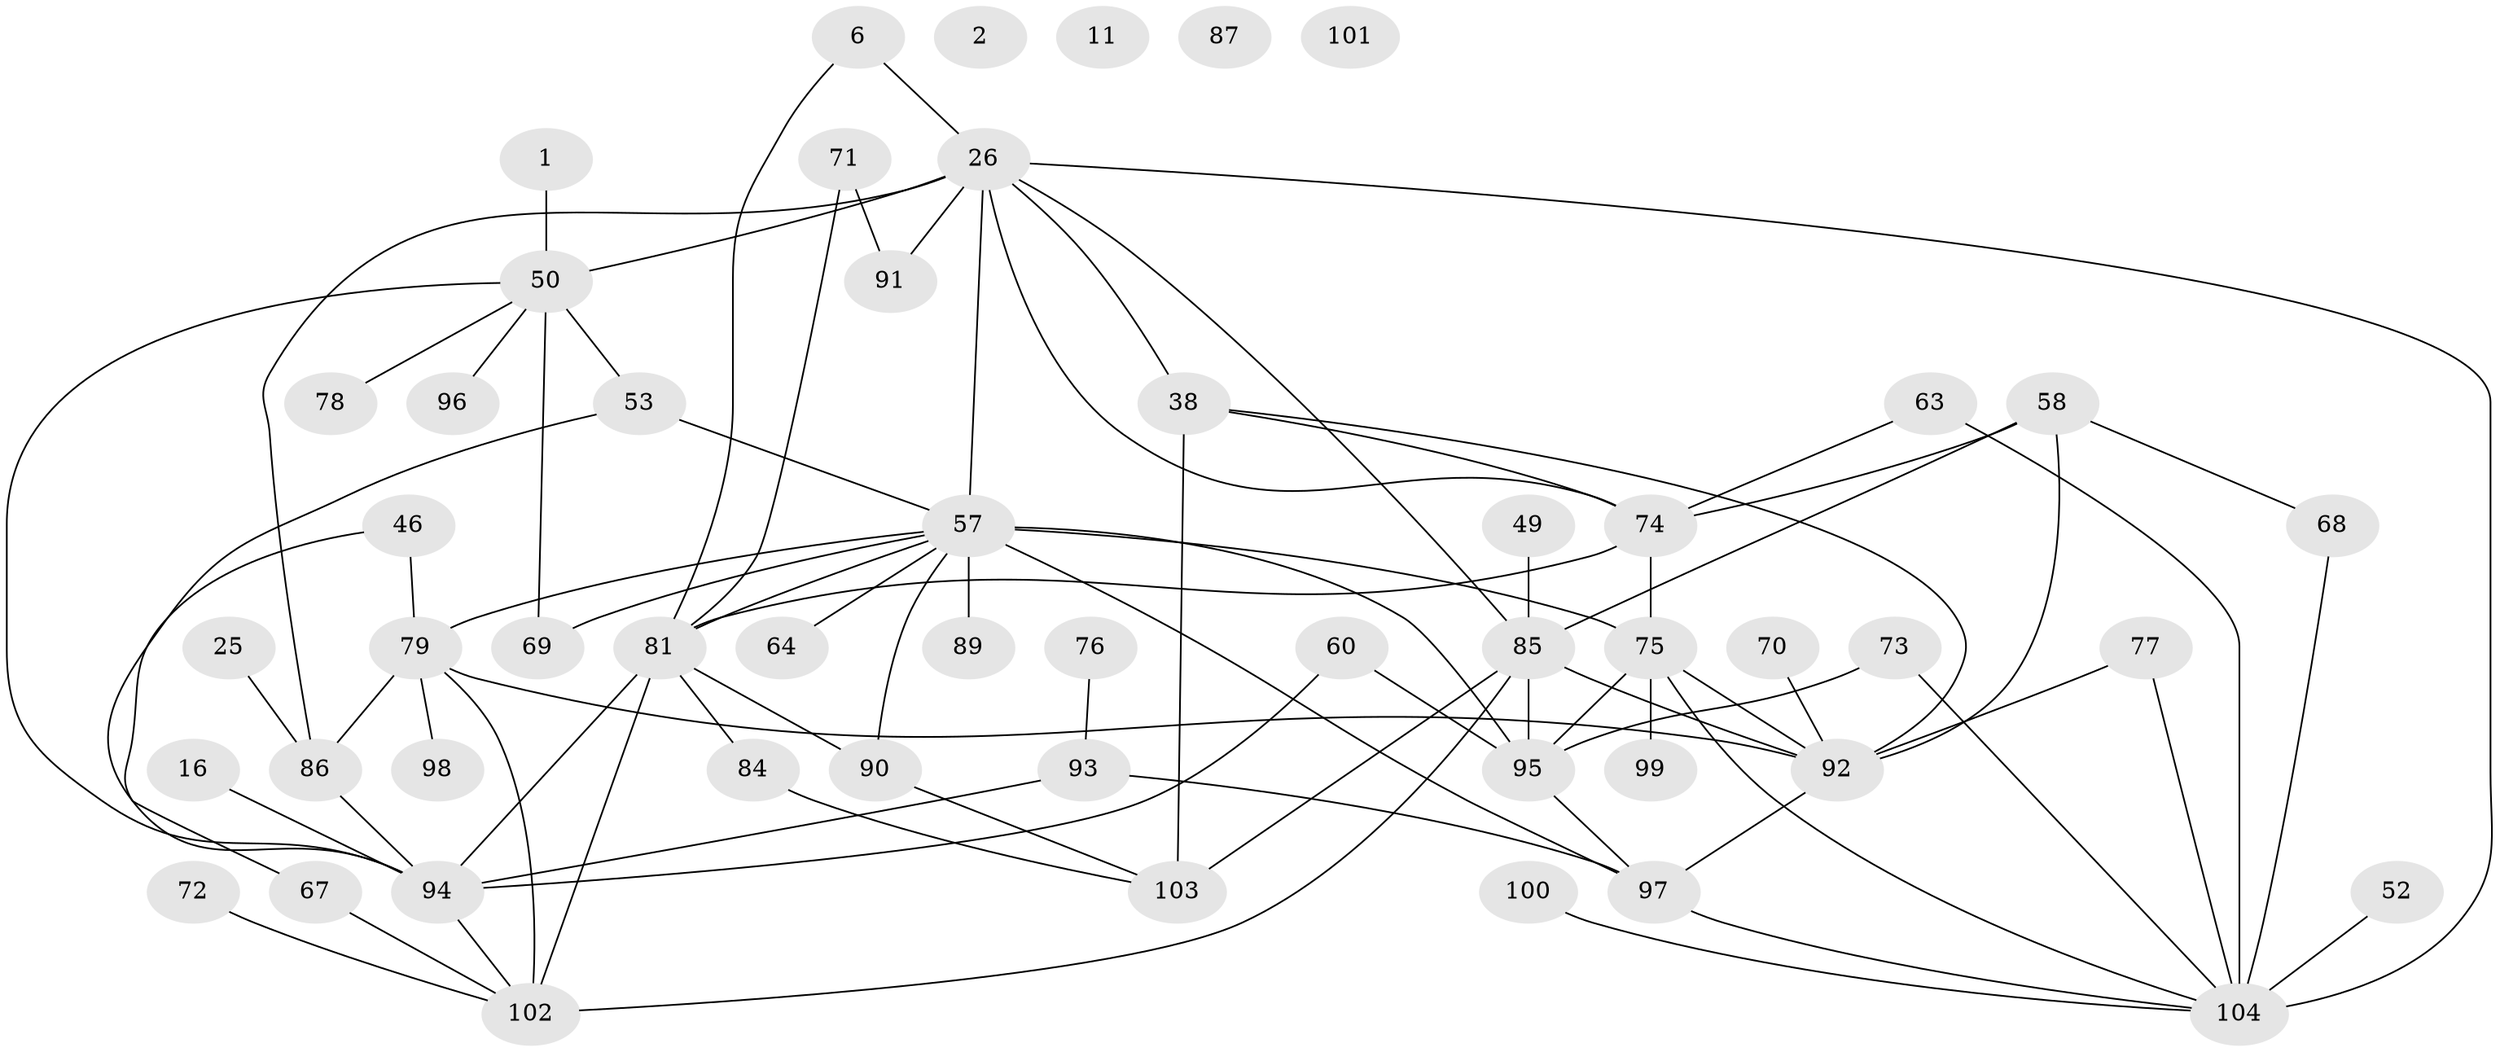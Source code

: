 // original degree distribution, {1: 0.14423076923076922, 0: 0.038461538461538464, 2: 0.2692307692307692, 4: 0.14423076923076922, 5: 0.15384615384615385, 3: 0.16346153846153846, 7: 0.019230769230769232, 6: 0.0673076923076923}
// Generated by graph-tools (version 1.1) at 2025/39/03/09/25 04:39:07]
// undirected, 52 vertices, 83 edges
graph export_dot {
graph [start="1"]
  node [color=gray90,style=filled];
  1;
  2;
  6;
  11;
  16;
  25 [super="+7"];
  26 [super="+4+20"];
  38;
  46;
  49;
  50 [super="+18+36"];
  52;
  53;
  57 [super="+41+55"];
  58;
  60;
  63 [super="+62"];
  64;
  67;
  68;
  69;
  70;
  71;
  72 [super="+33+37"];
  73;
  74 [super="+66+45"];
  75 [super="+23"];
  76;
  77;
  78;
  79 [super="+15+44+30"];
  81 [super="+40+48"];
  84;
  85 [super="+80"];
  86 [super="+83+54"];
  87;
  89;
  90;
  91;
  92 [super="+56+43"];
  93 [super="+82+88"];
  94 [super="+65+51"];
  95 [super="+31+27"];
  96;
  97 [super="+59"];
  98 [super="+28"];
  99 [super="+8"];
  100;
  101;
  102 [super="+47+9"];
  103 [super="+42"];
  104 [super="+61"];
  1 -- 50;
  6 -- 26;
  6 -- 81;
  16 -- 94;
  25 -- 86;
  26 -- 50;
  26 -- 38 [weight=2];
  26 -- 104;
  26 -- 57 [weight=3];
  26 -- 91;
  26 -- 74 [weight=2];
  26 -- 85;
  26 -- 86;
  38 -- 74;
  38 -- 92;
  38 -- 103 [weight=2];
  46 -- 67;
  46 -- 79;
  49 -- 85;
  50 -- 69;
  50 -- 96;
  50 -- 53 [weight=2];
  50 -- 78;
  50 -- 94;
  52 -- 104;
  53 -- 57;
  53 -- 94;
  57 -- 90;
  57 -- 69;
  57 -- 89 [weight=2];
  57 -- 75;
  57 -- 79;
  57 -- 95;
  57 -- 64;
  57 -- 97;
  57 -- 81;
  58 -- 68;
  58 -- 92;
  58 -- 74 [weight=2];
  58 -- 85;
  60 -- 95;
  60 -- 94;
  63 -- 104 [weight=3];
  63 -- 74;
  67 -- 102;
  68 -- 104;
  70 -- 92;
  71 -- 91;
  71 -- 81;
  72 -- 102;
  73 -- 104;
  73 -- 95;
  74 -- 75 [weight=2];
  74 -- 81;
  75 -- 95;
  75 -- 104;
  75 -- 92;
  75 -- 99;
  76 -- 93;
  77 -- 92;
  77 -- 104;
  79 -- 102 [weight=3];
  79 -- 92 [weight=2];
  79 -- 98;
  79 -- 86;
  81 -- 90 [weight=2];
  81 -- 94 [weight=2];
  81 -- 102 [weight=4];
  81 -- 84;
  84 -- 103;
  85 -- 103;
  85 -- 92 [weight=2];
  85 -- 102;
  85 -- 95 [weight=2];
  86 -- 94 [weight=2];
  90 -- 103;
  92 -- 97 [weight=2];
  93 -- 97;
  93 -- 94;
  94 -- 102;
  95 -- 97 [weight=2];
  97 -- 104;
  100 -- 104;
}
